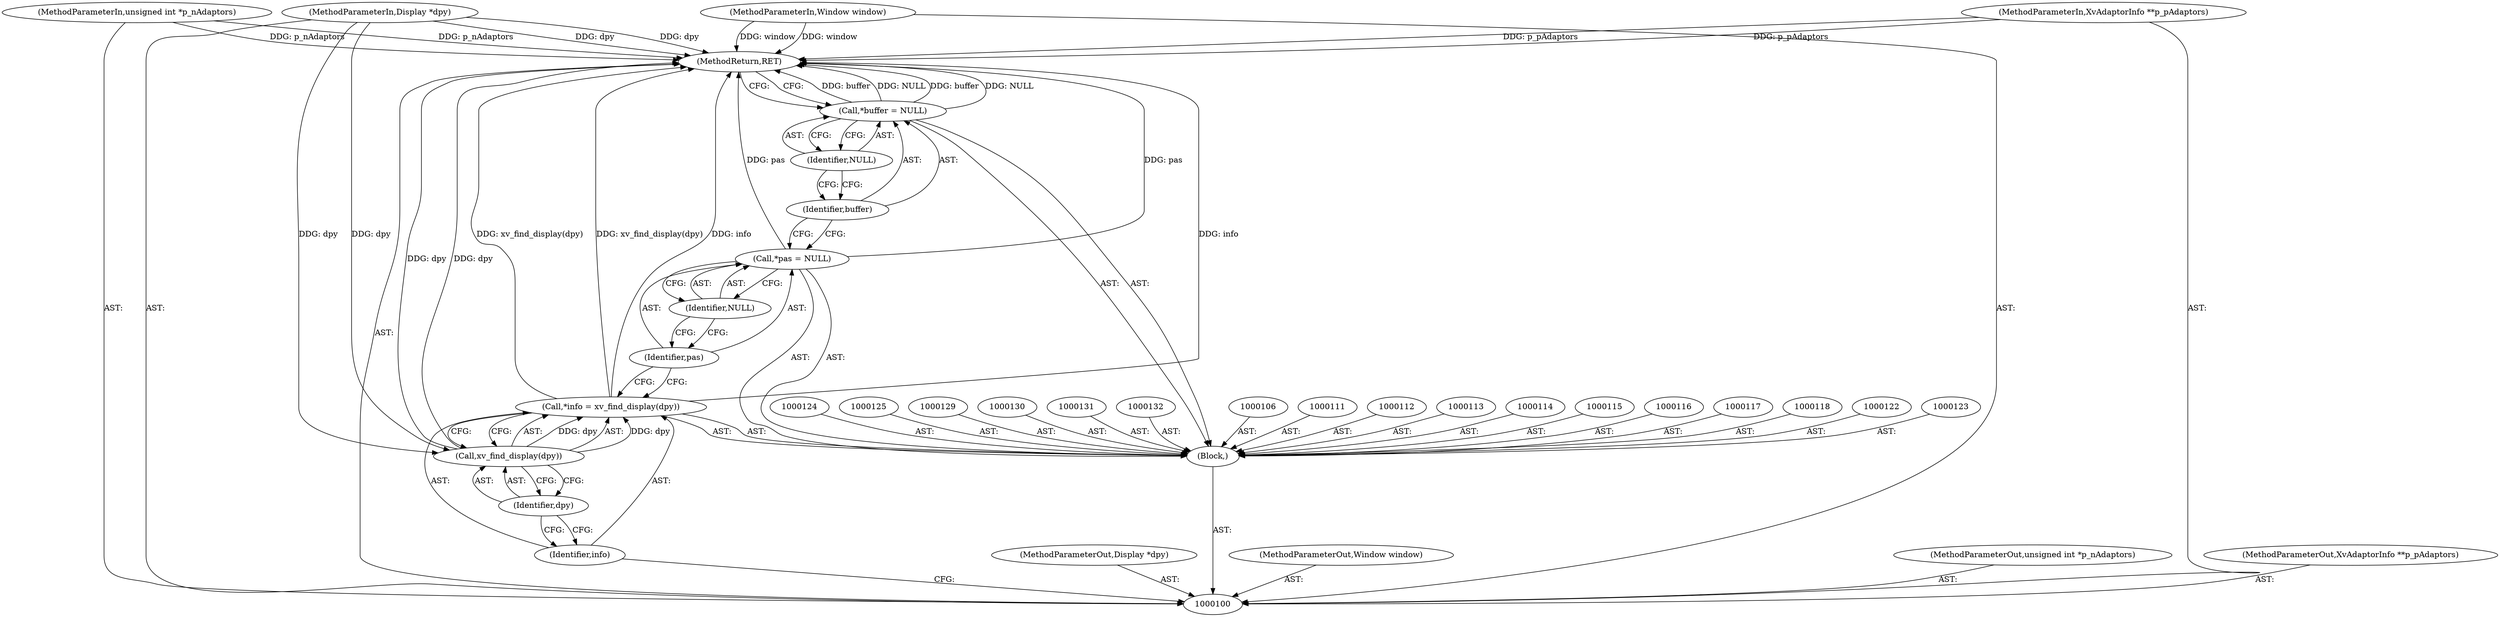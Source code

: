 digraph "0_libXv_d9da580b46a28ab497de2e94fdc7b9ff953dab17" {
"1000133" [label="(MethodReturn,RET)"];
"1000119" [label="(Call,*pas = NULL)"];
"1000120" [label="(Identifier,pas)"];
"1000121" [label="(Identifier,NULL)"];
"1000126" [label="(Call,*buffer = NULL)"];
"1000127" [label="(Identifier,buffer)"];
"1000128" [label="(Identifier,NULL)"];
"1000101" [label="(MethodParameterIn,Display *dpy)"];
"1000161" [label="(MethodParameterOut,Display *dpy)"];
"1000102" [label="(MethodParameterIn,Window window)"];
"1000162" [label="(MethodParameterOut,Window window)"];
"1000103" [label="(MethodParameterIn,unsigned int *p_nAdaptors)"];
"1000163" [label="(MethodParameterOut,unsigned int *p_nAdaptors)"];
"1000104" [label="(MethodParameterIn,XvAdaptorInfo **p_pAdaptors)"];
"1000164" [label="(MethodParameterOut,XvAdaptorInfo **p_pAdaptors)"];
"1000105" [label="(Block,)"];
"1000107" [label="(Call,*info = xv_find_display(dpy))"];
"1000108" [label="(Identifier,info)"];
"1000109" [label="(Call,xv_find_display(dpy))"];
"1000110" [label="(Identifier,dpy)"];
"1000133" -> "1000100"  [label="AST: "];
"1000133" -> "1000126"  [label="CFG: "];
"1000107" -> "1000133"  [label="DDG: info"];
"1000107" -> "1000133"  [label="DDG: xv_find_display(dpy)"];
"1000104" -> "1000133"  [label="DDG: p_pAdaptors"];
"1000103" -> "1000133"  [label="DDG: p_nAdaptors"];
"1000126" -> "1000133"  [label="DDG: buffer"];
"1000126" -> "1000133"  [label="DDG: NULL"];
"1000102" -> "1000133"  [label="DDG: window"];
"1000101" -> "1000133"  [label="DDG: dpy"];
"1000109" -> "1000133"  [label="DDG: dpy"];
"1000119" -> "1000133"  [label="DDG: pas"];
"1000119" -> "1000105"  [label="AST: "];
"1000119" -> "1000121"  [label="CFG: "];
"1000120" -> "1000119"  [label="AST: "];
"1000121" -> "1000119"  [label="AST: "];
"1000127" -> "1000119"  [label="CFG: "];
"1000119" -> "1000133"  [label="DDG: pas"];
"1000120" -> "1000119"  [label="AST: "];
"1000120" -> "1000107"  [label="CFG: "];
"1000121" -> "1000120"  [label="CFG: "];
"1000121" -> "1000119"  [label="AST: "];
"1000121" -> "1000120"  [label="CFG: "];
"1000119" -> "1000121"  [label="CFG: "];
"1000126" -> "1000105"  [label="AST: "];
"1000126" -> "1000128"  [label="CFG: "];
"1000127" -> "1000126"  [label="AST: "];
"1000128" -> "1000126"  [label="AST: "];
"1000133" -> "1000126"  [label="CFG: "];
"1000126" -> "1000133"  [label="DDG: buffer"];
"1000126" -> "1000133"  [label="DDG: NULL"];
"1000127" -> "1000126"  [label="AST: "];
"1000127" -> "1000119"  [label="CFG: "];
"1000128" -> "1000127"  [label="CFG: "];
"1000128" -> "1000126"  [label="AST: "];
"1000128" -> "1000127"  [label="CFG: "];
"1000126" -> "1000128"  [label="CFG: "];
"1000101" -> "1000100"  [label="AST: "];
"1000101" -> "1000133"  [label="DDG: dpy"];
"1000101" -> "1000109"  [label="DDG: dpy"];
"1000161" -> "1000100"  [label="AST: "];
"1000102" -> "1000100"  [label="AST: "];
"1000102" -> "1000133"  [label="DDG: window"];
"1000162" -> "1000100"  [label="AST: "];
"1000103" -> "1000100"  [label="AST: "];
"1000103" -> "1000133"  [label="DDG: p_nAdaptors"];
"1000163" -> "1000100"  [label="AST: "];
"1000104" -> "1000100"  [label="AST: "];
"1000104" -> "1000133"  [label="DDG: p_pAdaptors"];
"1000164" -> "1000100"  [label="AST: "];
"1000105" -> "1000100"  [label="AST: "];
"1000106" -> "1000105"  [label="AST: "];
"1000107" -> "1000105"  [label="AST: "];
"1000111" -> "1000105"  [label="AST: "];
"1000112" -> "1000105"  [label="AST: "];
"1000113" -> "1000105"  [label="AST: "];
"1000114" -> "1000105"  [label="AST: "];
"1000115" -> "1000105"  [label="AST: "];
"1000116" -> "1000105"  [label="AST: "];
"1000117" -> "1000105"  [label="AST: "];
"1000118" -> "1000105"  [label="AST: "];
"1000119" -> "1000105"  [label="AST: "];
"1000122" -> "1000105"  [label="AST: "];
"1000123" -> "1000105"  [label="AST: "];
"1000124" -> "1000105"  [label="AST: "];
"1000125" -> "1000105"  [label="AST: "];
"1000126" -> "1000105"  [label="AST: "];
"1000129" -> "1000105"  [label="AST: "];
"1000130" -> "1000105"  [label="AST: "];
"1000131" -> "1000105"  [label="AST: "];
"1000132" -> "1000105"  [label="AST: "];
"1000107" -> "1000105"  [label="AST: "];
"1000107" -> "1000109"  [label="CFG: "];
"1000108" -> "1000107"  [label="AST: "];
"1000109" -> "1000107"  [label="AST: "];
"1000120" -> "1000107"  [label="CFG: "];
"1000107" -> "1000133"  [label="DDG: info"];
"1000107" -> "1000133"  [label="DDG: xv_find_display(dpy)"];
"1000109" -> "1000107"  [label="DDG: dpy"];
"1000108" -> "1000107"  [label="AST: "];
"1000108" -> "1000100"  [label="CFG: "];
"1000110" -> "1000108"  [label="CFG: "];
"1000109" -> "1000107"  [label="AST: "];
"1000109" -> "1000110"  [label="CFG: "];
"1000110" -> "1000109"  [label="AST: "];
"1000107" -> "1000109"  [label="CFG: "];
"1000109" -> "1000133"  [label="DDG: dpy"];
"1000109" -> "1000107"  [label="DDG: dpy"];
"1000101" -> "1000109"  [label="DDG: dpy"];
"1000110" -> "1000109"  [label="AST: "];
"1000110" -> "1000108"  [label="CFG: "];
"1000109" -> "1000110"  [label="CFG: "];
}
